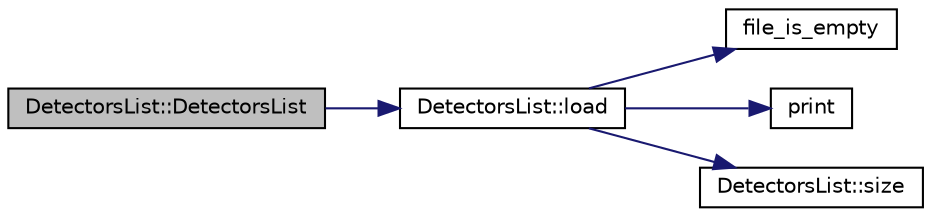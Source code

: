 digraph "DetectorsList::DetectorsList"
{
 // LATEX_PDF_SIZE
  edge [fontname="Helvetica",fontsize="10",labelfontname="Helvetica",labelfontsize="10"];
  node [fontname="Helvetica",fontsize="10",shape=record];
  rankdir="LR";
  Node1 [label="DetectorsList::DetectorsList",height=0.2,width=0.4,color="black", fillcolor="grey75", style="filled", fontcolor="black",tooltip=" "];
  Node1 -> Node2 [color="midnightblue",fontsize="10",style="solid",fontname="Helvetica"];
  Node2 [label="DetectorsList::load",height=0.2,width=0.4,color="black", fillcolor="white", style="filled",URL="$class_detectors_list.html#a1a3c52730d4c53fd56ae8c57ac129645",tooltip=" "];
  Node2 -> Node3 [color="midnightblue",fontsize="10",style="solid",fontname="Helvetica"];
  Node3 [label="file_is_empty",height=0.2,width=0.4,color="black", fillcolor="white", style="filled",URL="$files__functions_8hpp.html#afd584978228fac5fae283c12837378dd",tooltip=" "];
  Node2 -> Node4 [color="midnightblue",fontsize="10",style="solid",fontname="Helvetica"];
  Node4 [label="print",height=0.2,width=0.4,color="black", fillcolor="white", style="filled",URL="$utils_8hpp.html#a66ca7a7876bba06ed99b2fa6945cd2b0",tooltip=" "];
  Node2 -> Node5 [color="midnightblue",fontsize="10",style="solid",fontname="Helvetica"];
  Node5 [label="DetectorsList::size",height=0.2,width=0.4,color="black", fillcolor="white", style="filled",URL="$class_detectors_list.html#a8e0581c33347b1fb3f1a206729a33a47",tooltip=" "];
}
